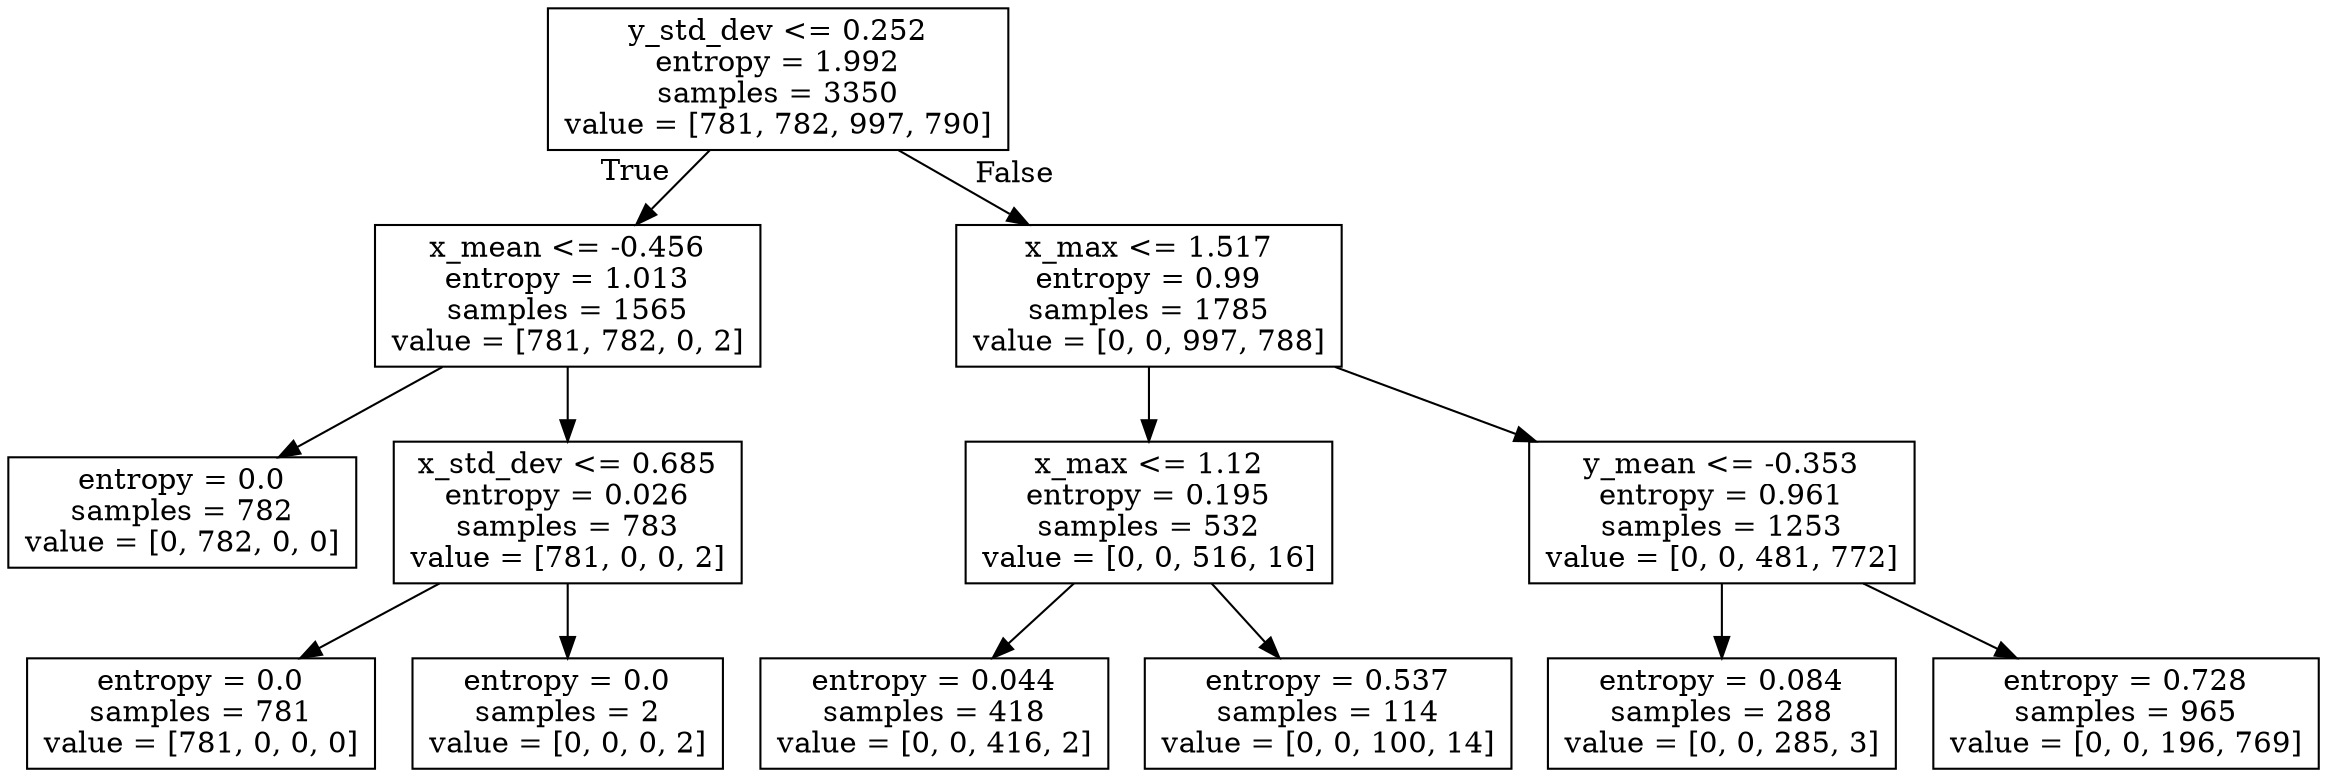 digraph Tree {
node [shape=box] ;
0 [label="y_std_dev <= 0.252\nentropy = 1.992\nsamples = 3350\nvalue = [781, 782, 997, 790]"] ;
1 [label="x_mean <= -0.456\nentropy = 1.013\nsamples = 1565\nvalue = [781, 782, 0, 2]"] ;
0 -> 1 [labeldistance=2.5, labelangle=45, headlabel="True"] ;
2 [label="entropy = 0.0\nsamples = 782\nvalue = [0, 782, 0, 0]"] ;
1 -> 2 ;
3 [label="x_std_dev <= 0.685\nentropy = 0.026\nsamples = 783\nvalue = [781, 0, 0, 2]"] ;
1 -> 3 ;
4 [label="entropy = 0.0\nsamples = 781\nvalue = [781, 0, 0, 0]"] ;
3 -> 4 ;
5 [label="entropy = 0.0\nsamples = 2\nvalue = [0, 0, 0, 2]"] ;
3 -> 5 ;
6 [label="x_max <= 1.517\nentropy = 0.99\nsamples = 1785\nvalue = [0, 0, 997, 788]"] ;
0 -> 6 [labeldistance=2.5, labelangle=-45, headlabel="False"] ;
7 [label="x_max <= 1.12\nentropy = 0.195\nsamples = 532\nvalue = [0, 0, 516, 16]"] ;
6 -> 7 ;
8 [label="entropy = 0.044\nsamples = 418\nvalue = [0, 0, 416, 2]"] ;
7 -> 8 ;
9 [label="entropy = 0.537\nsamples = 114\nvalue = [0, 0, 100, 14]"] ;
7 -> 9 ;
10 [label="y_mean <= -0.353\nentropy = 0.961\nsamples = 1253\nvalue = [0, 0, 481, 772]"] ;
6 -> 10 ;
11 [label="entropy = 0.084\nsamples = 288\nvalue = [0, 0, 285, 3]"] ;
10 -> 11 ;
12 [label="entropy = 0.728\nsamples = 965\nvalue = [0, 0, 196, 769]"] ;
10 -> 12 ;
}
